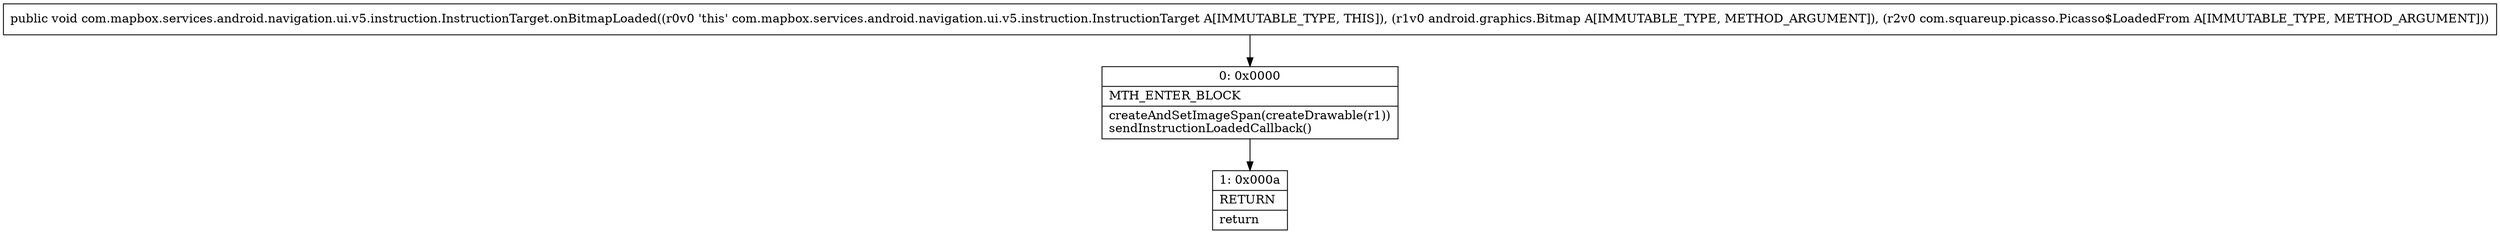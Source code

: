 digraph "CFG forcom.mapbox.services.android.navigation.ui.v5.instruction.InstructionTarget.onBitmapLoaded(Landroid\/graphics\/Bitmap;Lcom\/squareup\/picasso\/Picasso$LoadedFrom;)V" {
Node_0 [shape=record,label="{0\:\ 0x0000|MTH_ENTER_BLOCK\l|createAndSetImageSpan(createDrawable(r1))\lsendInstructionLoadedCallback()\l}"];
Node_1 [shape=record,label="{1\:\ 0x000a|RETURN\l|return\l}"];
MethodNode[shape=record,label="{public void com.mapbox.services.android.navigation.ui.v5.instruction.InstructionTarget.onBitmapLoaded((r0v0 'this' com.mapbox.services.android.navigation.ui.v5.instruction.InstructionTarget A[IMMUTABLE_TYPE, THIS]), (r1v0 android.graphics.Bitmap A[IMMUTABLE_TYPE, METHOD_ARGUMENT]), (r2v0 com.squareup.picasso.Picasso$LoadedFrom A[IMMUTABLE_TYPE, METHOD_ARGUMENT])) }"];
MethodNode -> Node_0;
Node_0 -> Node_1;
}

